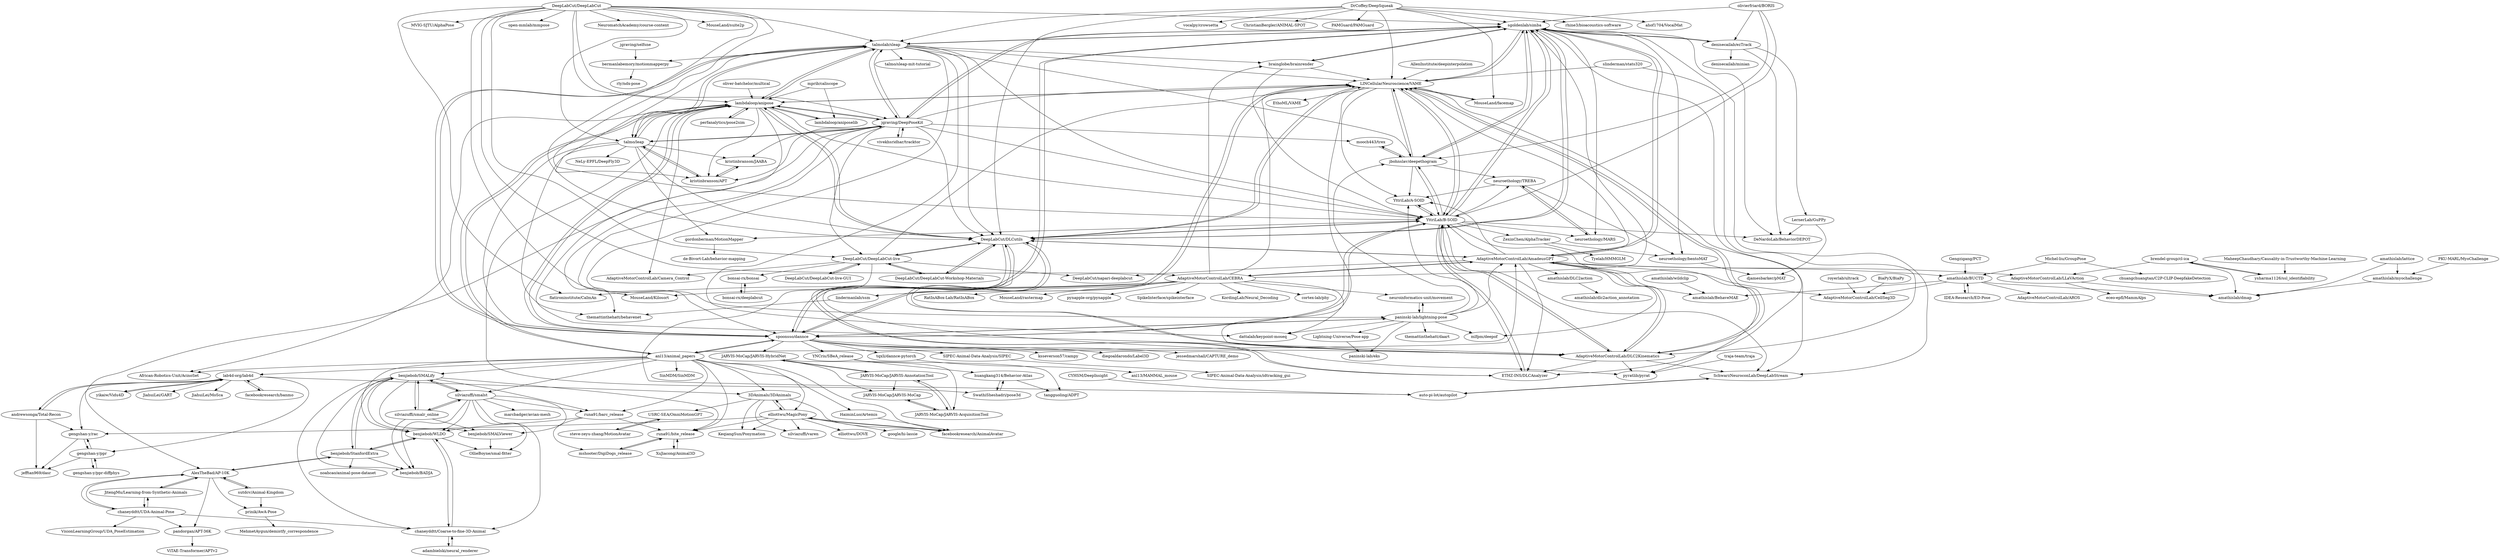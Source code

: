 digraph G {
"DeepLabCut/DeepLabCut" -> "sgoldenlab/simba"
"DeepLabCut/DeepLabCut" -> "talmolab/sleap"
"DeepLabCut/DeepLabCut" -> "flatironinstitute/CaImAn" ["e"=1]
"DeepLabCut/DeepLabCut" -> "open-mmlab/mmpose" ["e"=1]
"DeepLabCut/DeepLabCut" -> "lambdaloop/anipose"
"DeepLabCut/DeepLabCut" -> "AdaptiveMotorControlLab/CEBRA"
"DeepLabCut/DeepLabCut" -> "NeuromatchAcademy/course-content" ["e"=1]
"DeepLabCut/DeepLabCut" -> "jgraving/DeepPoseKit"
"DeepLabCut/DeepLabCut" -> "MouseLand/Kilosort" ["e"=1]
"DeepLabCut/DeepLabCut" -> "MouseLand/suite2p" ["e"=1]
"DeepLabCut/DeepLabCut" -> "DeepLabCut/DeepLabCut-live"
"DeepLabCut/DeepLabCut" -> "talmo/leap"
"DeepLabCut/DeepLabCut" -> "DeepLabCut/DLCutils"
"DeepLabCut/DeepLabCut" -> "YttriLab/B-SOID"
"DeepLabCut/DeepLabCut" -> "MVIG-SJTU/AlphaPose" ["e"=1]
"talmolab/sleap" -> "sgoldenlab/simba"
"talmolab/sleap" -> "spoonsso/dannce"
"talmolab/sleap" -> "jgraving/DeepPoseKit"
"talmolab/sleap" -> "talmo/leap"
"talmolab/sleap" -> "YttriLab/B-SOID"
"talmolab/sleap" -> "lambdaloop/anipose"
"talmolab/sleap" -> "LINCellularNeuroscience/VAME"
"talmolab/sleap" -> "kristinbranson/APT"
"talmolab/sleap" -> "jbohnslav/deepethogram"
"talmolab/sleap" -> "talmo/sleap-mit-tutorial"
"talmolab/sleap" -> "DeepLabCut/DLCutils"
"talmolab/sleap" -> "bermanlabemory/motionmapperpy"
"talmolab/sleap" -> "paninski-lab/lightning-pose"
"talmolab/sleap" -> "dattalab/keypoint-moseq"
"talmolab/sleap" -> "brainglobe/brainrender" ["e"=1]
"DeepLabCut/DLCutils" -> "YttriLab/B-SOID"
"DeepLabCut/DLCutils" -> "DeepLabCut/DeepLabCut-Workshop-Materials"
"DeepLabCut/DLCutils" -> "ETHZ-INS/DLCAnalyzer"
"DeepLabCut/DLCutils" -> "AdaptiveMotorControlLab/DLC2Kinematics"
"DeepLabCut/DLCutils" -> "LINCellularNeuroscience/VAME"
"DeepLabCut/DLCutils" -> "lambdaloop/anipose"
"DeepLabCut/DLCutils" -> "AdaptiveMotorControlLab/AmadeusGPT"
"DeepLabCut/DLCutils" -> "sgoldenlab/simba"
"DeepLabCut/DLCutils" -> "pyratlib/pyrat"
"DeepLabCut/DLCutils" -> "DeepLabCut/DeepLabCut-live"
"DeepLabCut/DeepLabCut-Workshop-Materials" -> "DeepLabCut/DLCutils"
"DeepLabCut/DeepLabCut-Workshop-Materials" -> "DeepLabCut/DeepLabCut-live"
"talmo/leap" -> "kristinbranson/APT"
"talmo/leap" -> "jgraving/DeepPoseKit"
"talmo/leap" -> "talmolab/sleap"
"talmo/leap" -> "DeepLabCut/DLCutils"
"talmo/leap" -> "lambdaloop/anipose"
"talmo/leap" -> "NeLy-EPFL/DeepFly3D"
"talmo/leap" -> "themattinthehatt/behavenet"
"talmo/leap" -> "spoonsso/dannce"
"talmo/leap" -> "gordonberman/MotionMapper"
"talmo/leap" -> "kristinbranson/JAABA"
"vivekhsridhar/tracktor" -> "jgraving/DeepPoseKit"
"lindermanlab/ssm" -> "themattinthehatt/behavenet" ["e"=1]
"olivierfriard/BORIS" -> "denisecailab/ezTrack"
"olivierfriard/BORIS" -> "sgoldenlab/simba"
"olivierfriard/BORIS" -> "jbohnslav/deepethogram"
"olivierfriard/BORIS" -> "YttriLab/B-SOID"
"YttriLab/B-SOID" -> "LINCellularNeuroscience/VAME"
"YttriLab/B-SOID" -> "sgoldenlab/simba"
"YttriLab/B-SOID" -> "DeepLabCut/DLCutils"
"YttriLab/B-SOID" -> "YttriLab/A-SOID"
"YttriLab/B-SOID" -> "AdaptiveMotorControlLab/DLC2Kinematics"
"YttriLab/B-SOID" -> "ETHZ-INS/DLCAnalyzer"
"YttriLab/B-SOID" -> "SchwarzNeuroconLab/DeepLabStream"
"YttriLab/B-SOID" -> "pyratlib/pyrat"
"YttriLab/B-SOID" -> "jbohnslav/deepethogram"
"YttriLab/B-SOID" -> "DeNardoLab/BehaviorDEPOT"
"YttriLab/B-SOID" -> "neuroethology/TREBA"
"YttriLab/B-SOID" -> "spoonsso/dannce"
"YttriLab/B-SOID" -> "gordonberman/MotionMapper"
"YttriLab/B-SOID" -> "neuroethology/MARS"
"YttriLab/B-SOID" -> "ZexinChen/AlphaTracker"
"lambdaloop/anipose" -> "spoonsso/dannce"
"lambdaloop/anipose" -> "lambdaloop/aniposelib"
"lambdaloop/anipose" -> "DeepLabCut/DLCutils"
"lambdaloop/anipose" -> "LINCellularNeuroscience/VAME"
"lambdaloop/anipose" -> "AdaptiveMotorControlLab/DLC2Kinematics"
"lambdaloop/anipose" -> "jgraving/DeepPoseKit"
"lambdaloop/anipose" -> "talmolab/sleap"
"lambdaloop/anipose" -> "SwathiSheshadri/pose3d"
"lambdaloop/anipose" -> "YttriLab/B-SOID"
"lambdaloop/anipose" -> "anl13/animal_papers"
"lambdaloop/anipose" -> "AdaptiveMotorControlLab/Camera_Control"
"lambdaloop/anipose" -> "kristinbranson/APT"
"lambdaloop/anipose" -> "talmo/leap"
"lambdaloop/anipose" -> "perfanalytics/pose2sim" ["e"=1]
"lambdaloop/anipose" -> "African-Robotics-Unit/AcinoSet"
"lambdaloop/aniposelib" -> "lambdaloop/anipose"
"DrCoffey/DeepSqueak" -> "sgoldenlab/simba"
"DrCoffey/DeepSqueak" -> "LINCellularNeuroscience/VAME"
"DrCoffey/DeepSqueak" -> "rhine3/bioacoustics-software" ["e"=1]
"DrCoffey/DeepSqueak" -> "ahof1704/VocalMat"
"DrCoffey/DeepSqueak" -> "vocalpy/crowsetta" ["e"=1]
"DrCoffey/DeepSqueak" -> "ChristianBergler/ANIMAL-SPOT" ["e"=1]
"DrCoffey/DeepSqueak" -> "PAMGuard/PAMGuard"
"DrCoffey/DeepSqueak" -> "talmolab/sleap"
"DrCoffey/DeepSqueak" -> "MouseLand/facemap" ["e"=1]
"DrCoffey/DeepSqueak" -> "DeepLabCut/DLCutils"
"spoonsso/dannce" -> "jessedmarshall/CAPTURE_demo"
"spoonsso/dannce" -> "diegoaldarondo/Label3D"
"spoonsso/dannce" -> "lambdaloop/anipose"
"spoonsso/dannce" -> "LINCellularNeuroscience/VAME"
"spoonsso/dannce" -> "talmolab/sleap"
"spoonsso/dannce" -> "YttriLab/B-SOID"
"spoonsso/dannce" -> "paninski-lab/lightning-pose"
"spoonsso/dannce" -> "tqxli/dannce-pytorch"
"spoonsso/dannce" -> "ksseverson57/campy"
"spoonsso/dannce" -> "SIPEC-Animal-Data-Analysis/SIPEC"
"spoonsso/dannce" -> "JARVIS-MoCap/JARVIS-HybridNet"
"spoonsso/dannce" -> "AdaptiveMotorControlLab/DLC2Kinematics"
"spoonsso/dannce" -> "anl13/animal_papers"
"spoonsso/dannce" -> "sgoldenlab/simba"
"spoonsso/dannce" -> "YNCris/SBeA_release"
"jgraving/DeepPoseKit" -> "talmo/leap"
"jgraving/DeepPoseKit" -> "kristinbranson/APT"
"jgraving/DeepPoseKit" -> "talmolab/sleap"
"jgraving/DeepPoseKit" -> "lambdaloop/anipose"
"jgraving/DeepPoseKit" -> "LINCellularNeuroscience/VAME"
"jgraving/DeepPoseKit" -> "DeepLabCut/DLCutils"
"jgraving/DeepPoseKit" -> "sgoldenlab/simba"
"jgraving/DeepPoseKit" -> "YttriLab/B-SOID"
"jgraving/DeepPoseKit" -> "vivekhsridhar/tracktor"
"jgraving/DeepPoseKit" -> "kristinbranson/JAABA"
"jgraving/DeepPoseKit" -> "AlexTheBad/AP-10K"
"jgraving/DeepPoseKit" -> "spoonsso/dannce"
"jgraving/DeepPoseKit" -> "mooch443/trex"
"jgraving/DeepPoseKit" -> "DeepLabCut/DeepLabCut-live"
"jgraving/DeepPoseKit" -> "themattinthehatt/behavenet"
"AdaptiveMotorControlLab/DLC2Kinematics" -> "YttriLab/B-SOID"
"AdaptiveMotorControlLab/DLC2Kinematics" -> "LINCellularNeuroscience/VAME"
"AdaptiveMotorControlLab/DLC2Kinematics" -> "DeepLabCut/DLCutils"
"AdaptiveMotorControlLab/DLC2Kinematics" -> "AdaptiveMotorControlLab/AmadeusGPT"
"AdaptiveMotorControlLab/DLC2Kinematics" -> "ETHZ-INS/DLCAnalyzer"
"AdaptiveMotorControlLab/DLC2Kinematics" -> "SchwarzNeuroconLab/DeepLabStream"
"AdaptiveMotorControlLab/DLC2Kinematics" -> "pyratlib/pyrat"
"SwathiSheshadri/pose3d" -> "huangkang314/Behavior-Atlas"
"benjiebob/SMALify" -> "silviazuffi/smalst"
"benjiebob/SMALify" -> "silviazuffi/smalr_online"
"benjiebob/SMALify" -> "benjiebob/WLDO"
"benjiebob/SMALify" -> "benjiebob/SMALViewer"
"benjiebob/SMALify" -> "chaneyddtt/Coarse-to-fine-3D-Animal"
"benjiebob/SMALify" -> "benjiebob/BADJA"
"benjiebob/SMALify" -> "runa91/barc_release"
"benjiebob/SMALify" -> "runa91/bite_release"
"benjiebob/SMALify" -> "benjiebob/StanfordExtra"
"traja-team/traja" -> "pyratlib/pyrat"
"BiaPyX/BiaPy" -> "AdaptiveMotorControlLab/CellSeg3D" ["e"=1]
"denisecailab/ezTrack" -> "denisecailab/minian" ["e"=1]
"denisecailab/ezTrack" -> "LernerLab/GuPPy"
"denisecailab/ezTrack" -> "sgoldenlab/simba"
"denisecailab/ezTrack" -> "DeNardoLab/BehaviorDEPOT"
"kristinbranson/JAABA" -> "kristinbranson/APT"
"benjiebob/SMALViewer" -> "OllieBoyne/smal-fitter"
"neuroinformatics-unit/movement" -> "paninski-lab/lightning-pose" ["e"=1]
"LINCellularNeuroscience/VAME" -> "YttriLab/B-SOID"
"LINCellularNeuroscience/VAME" -> "sgoldenlab/simba"
"LINCellularNeuroscience/VAME" -> "jbohnslav/deepethogram"
"LINCellularNeuroscience/VAME" -> "AdaptiveMotorControlLab/DLC2Kinematics"
"LINCellularNeuroscience/VAME" -> "spoonsso/dannce"
"LINCellularNeuroscience/VAME" -> "MouseLand/facemap" ["e"=1]
"LINCellularNeuroscience/VAME" -> "SchwarzNeuroconLab/DeepLabStream"
"LINCellularNeuroscience/VAME" -> "DeepLabCut/DLCutils"
"LINCellularNeuroscience/VAME" -> "dattalab/keypoint-moseq"
"LINCellularNeuroscience/VAME" -> "YttriLab/A-SOID"
"LINCellularNeuroscience/VAME" -> "lambdaloop/anipose"
"LINCellularNeuroscience/VAME" -> "EthoML/VAME"
"brainglobe/brainrender" -> "LINCellularNeuroscience/VAME" ["e"=1]
"brainglobe/brainrender" -> "sgoldenlab/simba" ["e"=1]
"brainglobe/brainrender" -> "YttriLab/B-SOID" ["e"=1]
"neuroethology/MARS" -> "neuroethology/TREBA"
"ETHZ-INS/DLCAnalyzer" -> "DeepLabCut/DLCutils"
"ETHZ-INS/DLCAnalyzer" -> "YttriLab/B-SOID"
"DeepLabCut/DeepLabCut-live" -> "DeepLabCut/DeepLabCut-live-GUI"
"DeepLabCut/DeepLabCut-live" -> "DeepLabCut/DLCutils"
"DeepLabCut/DeepLabCut-live" -> "DeepLabCut/napari-deeplabcut"
"DeepLabCut/DeepLabCut-live" -> "DeepLabCut/DeepLabCut-Workshop-Materials"
"DeepLabCut/DeepLabCut-live" -> "auto-pi-lot/autopilot"
"DeepLabCut/DeepLabCut-live" -> "LINCellularNeuroscience/VAME"
"DeepLabCut/DeepLabCut-live" -> "bonsai-rx/bonsai"
"DeepLabCut/DeepLabCut-live" -> "AdaptiveMotorControlLab/Camera_Control"
"silviazuffi/smalst" -> "silviazuffi/smalr_online"
"silviazuffi/smalst" -> "benjiebob/SMALify"
"silviazuffi/smalst" -> "benjiebob/BADJA"
"silviazuffi/smalst" -> "benjiebob/SMALViewer"
"silviazuffi/smalst" -> "benjiebob/WLDO"
"silviazuffi/smalst" -> "marcbadger/avian-mesh"
"silviazuffi/smalst" -> "chaneyddtt/Coarse-to-fine-3D-Animal"
"silviazuffi/smalst" -> "OllieBoyne/smal-fitter"
"silviazuffi/smalst" -> "runa91/barc_release"
"sgoldenlab/simba" -> "YttriLab/B-SOID"
"sgoldenlab/simba" -> "LINCellularNeuroscience/VAME"
"sgoldenlab/simba" -> "talmolab/sleap"
"sgoldenlab/simba" -> "jbohnslav/deepethogram"
"sgoldenlab/simba" -> "ETHZ-INS/DLCAnalyzer"
"sgoldenlab/simba" -> "DeepLabCut/DLCutils"
"sgoldenlab/simba" -> "SchwarzNeuroconLab/DeepLabStream"
"sgoldenlab/simba" -> "neuroethology/MARS"
"sgoldenlab/simba" -> "AdaptiveMotorControlLab/AmadeusGPT"
"sgoldenlab/simba" -> "denisecailab/ezTrack"
"sgoldenlab/simba" -> "spoonsso/dannce"
"sgoldenlab/simba" -> "brainglobe/brainrender" ["e"=1]
"sgoldenlab/simba" -> "DeNardoLab/BehaviorDEPOT"
"sgoldenlab/simba" -> "jgraving/DeepPoseKit"
"sgoldenlab/simba" -> "neuroethology/bentoMAT"
"huangkang314/Behavior-Atlas" -> "tangguoling/ADPT"
"huangkang314/Behavior-Atlas" -> "SwathiSheshadri/pose3d"
"anl13/animal_papers" -> "benjiebob/SMALify"
"anl13/animal_papers" -> "silviazuffi/smalst"
"anl13/animal_papers" -> "elliottwu/MagicPony"
"anl13/animal_papers" -> "spoonsso/dannce"
"anl13/animal_papers" -> "3DAnimals/3DAnimals"
"anl13/animal_papers" -> "HaiminLuo/Artemis"
"anl13/animal_papers" -> "lambdaloop/anipose"
"anl13/animal_papers" -> "facebookresearch/AnimalAvatar"
"anl13/animal_papers" -> "lab4d-org/lab4d"
"anl13/animal_papers" -> "African-Robotics-Unit/AcinoSet"
"anl13/animal_papers" -> "runa91/barc_release"
"anl13/animal_papers" -> "benjiebob/WLDO"
"anl13/animal_papers" -> "SinMDM/SinMDM" ["e"=1]
"anl13/animal_papers" -> "AdaptiveMotorControlLab/AmadeusGPT"
"anl13/animal_papers" -> "runa91/bite_release"
"gordonberman/MotionMapper" -> "de-Bivort-Lab/behavior-mapping"
"JitengMu/Learning-from-Synthetic-Animals" -> "chaneyddtt/UDA-Animal-Pose"
"JitengMu/Learning-from-Synthetic-Animals" -> "AlexTheBad/AP-10K"
"benjiebob/StanfordExtra" -> "benjiebob/WLDO"
"benjiebob/StanfordExtra" -> "benjiebob/BADJA"
"benjiebob/StanfordExtra" -> "AlexTheBad/AP-10K"
"benjiebob/StanfordExtra" -> "benjiebob/SMALify"
"benjiebob/StanfordExtra" -> "noahcao/animal-pose-dataset"
"CYHSM/DeepInsight" -> "auto-pi-lot/autopilot" ["e"=1]
"jbohnslav/deepethogram" -> "LINCellularNeuroscience/VAME"
"jbohnslav/deepethogram" -> "YttriLab/B-SOID"
"jbohnslav/deepethogram" -> "YttriLab/A-SOID"
"jbohnslav/deepethogram" -> "sgoldenlab/simba"
"jbohnslav/deepethogram" -> "mooch443/trex"
"jbohnslav/deepethogram" -> "neuroethology/TREBA"
"bonsai-rx/bonsai" -> "bonsai-rx/deeplabcut"
"mooch443/trex" -> "jbohnslav/deepethogram"
"DeepLabCut/DeepLabCut-live-GUI" -> "DeepLabCut/DeepLabCut-live"
"adambielski/neural_renderer" -> "chaneyddtt/Coarse-to-fine-3D-Animal"
"jgraving/selfsne" -> "bermanlabemory/motionmapperpy"
"bonsai-rx/deeplabcut" -> "bonsai-rx/bonsai"
"bermanlabemory/motionmapperpy" -> "rly/ndx-pose"
"SchwarzNeuroconLab/DeepLabStream" -> "auto-pi-lot/autopilot"
"LernerLab/GuPPy" -> "djamesbarker/pMAT"
"LernerLab/GuPPy" -> "DeNardoLab/BehaviorDEPOT"
"oliver-batchelor/multical" -> "lambdaloop/anipose" ["e"=1]
"silviazuffi/smalr_online" -> "silviazuffi/smalst"
"silviazuffi/smalr_online" -> "benjiebob/SMALify"
"silviazuffi/smalr_online" -> "benjiebob/SMALViewer"
"silviazuffi/smalr_online" -> "benjiebob/BADJA"
"paninski-lab/lightning-pose" -> "Lightning-Universe/Pose-app"
"paninski-lab/lightning-pose" -> "paninski-lab/eks"
"paninski-lab/lightning-pose" -> "neuroinformatics-unit/movement" ["e"=1]
"paninski-lab/lightning-pose" -> "spoonsso/dannce"
"paninski-lab/lightning-pose" -> "mlfpm/deepof"
"paninski-lab/lightning-pose" -> "YttriLab/A-SOID"
"paninski-lab/lightning-pose" -> "themattinthehatt/daart"
"paninski-lab/lightning-pose" -> "AdaptiveMotorControlLab/AmadeusGPT"
"paninski-lab/lightning-pose" -> "jbohnslav/deepethogram"
"paninski-lab/lightning-pose" -> "dattalab/keypoint-moseq"
"SIPEC-Animal-Data-Analysis/SIPEC" -> "SIPEC-Animal-Data-Analysis/idtracking_gui"
"chaneyddtt/UDA-Animal-Pose" -> "JitengMu/Learning-from-Synthetic-Animals"
"chaneyddtt/UDA-Animal-Pose" -> "AlexTheBad/AP-10K"
"chaneyddtt/UDA-Animal-Pose" -> "VisionLearningGroup/UDA_PoseEstimation"
"chaneyddtt/UDA-Animal-Pose" -> "chaneyddtt/Coarse-to-fine-3D-Animal"
"chaneyddtt/UDA-Animal-Pose" -> "pandorgan/APT-36K"
"ZexinChen/AlphaTracker" -> "neuroethology/bentoMAT"
"ZexinChen/AlphaTracker" -> "Tyelab/HMMGLM"
"neuroethology/TREBA" -> "neuroethology/MARS"
"neuroethology/TREBA" -> "neuroethology/bentoMAT"
"neuroethology/TREBA" -> "YttriLab/A-SOID"
"slinderman/stats320" -> "LINCellularNeuroscience/VAME" ["e"=1]
"slinderman/stats320" -> "AdaptiveMotorControlLab/DLC2Kinematics" ["e"=1]
"brendel-group/cl-ica" -> "amathislab/dmap"
"brendel-group/cl-ica" -> "ysharma1126/ssl_identifiability"
"brendel-group/cl-ica" -> "AdaptiveMotorControlLab/LLaVAction"
"benjiebob/WLDO" -> "chaneyddtt/Coarse-to-fine-3D-Animal"
"benjiebob/WLDO" -> "benjiebob/StanfordExtra"
"benjiebob/WLDO" -> "OllieBoyne/smal-fitter"
"JARVIS-MoCap/JARVIS-HybridNet" -> "JARVIS-MoCap/JARVIS-AnnotationTool"
"JARVIS-MoCap/JARVIS-HybridNet" -> "JARVIS-MoCap/JARVIS-AcquisitionTool"
"JARVIS-MoCap/JARVIS-HybridNet" -> "JARVIS-MoCap/JARVIS-MoCap"
"JARVIS-MoCap/JARVIS-AnnotationTool" -> "JARVIS-MoCap/JARVIS-AcquisitionTool"
"JARVIS-MoCap/JARVIS-AnnotationTool" -> "JARVIS-MoCap/JARVIS-HybridNet"
"JARVIS-MoCap/JARVIS-AnnotationTool" -> "JARVIS-MoCap/JARVIS-MoCap"
"AllenInstitute/deepinterpolation" -> "LINCellularNeuroscience/VAME" ["e"=1]
"kristinbranson/APT" -> "talmo/leap"
"kristinbranson/APT" -> "kristinbranson/JAABA"
"JARVIS-MoCap/JARVIS-AcquisitionTool" -> "JARVIS-MoCap/JARVIS-AnnotationTool"
"JARVIS-MoCap/JARVIS-AcquisitionTool" -> "JARVIS-MoCap/JARVIS-MoCap"
"JARVIS-MoCap/JARVIS-MoCap" -> "JARVIS-MoCap/JARVIS-AcquisitionTool"
"HaiminLuo/Artemis" -> "facebookresearch/AnimalAvatar"
"AdaptiveMotorControlLab/CEBRA" -> "AdaptiveMotorControlLab/AmadeusGPT"
"AdaptiveMotorControlLab/CEBRA" -> "pynapple-org/pynapple" ["e"=1]
"AdaptiveMotorControlLab/CEBRA" -> "SpikeInterface/spikeinterface" ["e"=1]
"AdaptiveMotorControlLab/CEBRA" -> "MouseLand/Kilosort" ["e"=1]
"AdaptiveMotorControlLab/CEBRA" -> "KordingLab/Neural_Decoding" ["e"=1]
"AdaptiveMotorControlLab/CEBRA" -> "brainglobe/brainrender" ["e"=1]
"AdaptiveMotorControlLab/CEBRA" -> "LINCellularNeuroscience/VAME"
"AdaptiveMotorControlLab/CEBRA" -> "flatironinstitute/CaImAn" ["e"=1]
"AdaptiveMotorControlLab/CEBRA" -> "AdaptiveMotorControlLab/DLC2Kinematics"
"AdaptiveMotorControlLab/CEBRA" -> "cortex-lab/phy" ["e"=1]
"AdaptiveMotorControlLab/CEBRA" -> "RatInABox-Lab/RatInABox" ["e"=1]
"AdaptiveMotorControlLab/CEBRA" -> "sgoldenlab/simba"
"AdaptiveMotorControlLab/CEBRA" -> "neuroinformatics-unit/movement" ["e"=1]
"AdaptiveMotorControlLab/CEBRA" -> "MouseLand/rastermap" ["e"=1]
"AdaptiveMotorControlLab/CEBRA" -> "lindermanlab/ssm" ["e"=1]
"facebookresearch/banmo" -> "lab4d-org/lab4d" ["e"=1]
"AlexTheBad/AP-10K" -> "JitengMu/Learning-from-Synthetic-Animals"
"AlexTheBad/AP-10K" -> "benjiebob/StanfordExtra"
"AlexTheBad/AP-10K" -> "chaneyddtt/UDA-Animal-Pose"
"AlexTheBad/AP-10K" -> "pandorgan/APT-36K"
"AlexTheBad/AP-10K" -> "sutdcv/Animal-Kingdom"
"AlexTheBad/AP-10K" -> "prinik/AwA-Pose"
"pandorgan/APT-36K" -> "ViTAE-Transformer/APTv2"
"MaheepChaudhary/Causality-in-Trustworthy-Machine-Learning" -> "ysharma1126/ssl_identifiability"
"sutdcv/Animal-Kingdom" -> "prinik/AwA-Pose"
"sutdcv/Animal-Kingdom" -> "AlexTheBad/AP-10K"
"Lightning-Universe/Pose-app" -> "paninski-lab/eks"
"ysharma1126/ssl_identifiability" -> "brendel-group/cl-ica"
"chaneyddtt/Coarse-to-fine-3D-Animal" -> "benjiebob/WLDO"
"chaneyddtt/Coarse-to-fine-3D-Animal" -> "adambielski/neural_renderer"
"prinik/AwA-Pose" -> "MehmetAygun/demistfy_correspondence"
"tqxli/dannce-pytorch" -> "anl13/MAMMAL_mouse"
"IDEA-Research/ED-Pose" -> "amathislab/BUCTD" ["e"=1]
"perfanalytics/pose2sim" -> "lambdaloop/anipose" ["e"=1]
"gengshan-y/rac" -> "jefftan969/dasr"
"gengshan-y/rac" -> "gengshan-y/ppr"
"royerlab/ultrack" -> "AdaptiveMotorControlLab/CellSeg3D" ["e"=1]
"YttriLab/A-SOID" -> "YttriLab/B-SOID"
"amathislab/DLC2action" -> "amathislab/dlc2action_annotation"
"runa91/barc_release" -> "runa91/bite_release"
"runa91/barc_release" -> "benjiebob/WLDO"
"runa91/barc_release" -> "mshooter/DigiDogs_release"
"mprib/caliscope" -> "lambdaloop/aniposelib" ["e"=1]
"mprib/caliscope" -> "lambdaloop/anipose" ["e"=1]
"PKU-MARL/MyoChallenge" -> "amathislab/myochallenge"
"amathislab/myochallenge" -> "amathislab/dmap"
"MouseLand/facemap" -> "LINCellularNeuroscience/VAME" ["e"=1]
"andrewsonga/Total-Recon" -> "gengshan-y/rac"
"andrewsonga/Total-Recon" -> "lab4d-org/lab4d"
"andrewsonga/Total-Recon" -> "jefftan969/dasr"
"lab4d-org/lab4d" -> "facebookresearch/banmo" ["e"=1]
"lab4d-org/lab4d" -> "gengshan-y/ppr"
"lab4d-org/lab4d" -> "yikaiw/Vidu4D" ["e"=1]
"lab4d-org/lab4d" -> "JiahuiLei/GART" ["e"=1]
"lab4d-org/lab4d" -> "gengshan-y/rac"
"lab4d-org/lab4d" -> "andrewsonga/Total-Recon"
"lab4d-org/lab4d" -> "3DAnimals/3DAnimals"
"lab4d-org/lab4d" -> "JiahuiLei/MoSca" ["e"=1]
"amathislab/BUCTD" -> "amathislab/dmap"
"amathislab/BUCTD" -> "AdaptiveMotorControlLab/CellSeg3D"
"amathislab/BUCTD" -> "amathislab/BehaveMAE"
"amathislab/BUCTD" -> "IDEA-Research/ED-Pose" ["e"=1]
"amathislab/BUCTD" -> "AdaptiveMotorControlLab/AROS"
"Michel-liu/GroupPose" -> "chuangchuangtan/C2P-CLIP-DeepfakeDetection" ["e"=1]
"Michel-liu/GroupPose" -> "amathislab/BUCTD"
"Gengzigang/PCT" -> "amathislab/BUCTD" ["e"=1]
"gengshan-y/ppr" -> "jefftan969/dasr"
"gengshan-y/ppr" -> "gengshan-y/ppr-diffphys"
"gengshan-y/ppr" -> "gengshan-y/rac"
"YNCris/SBeA_release" -> "huangkang314/Behavior-Atlas"
"YNCris/SBeA_release" -> "tangguoling/ADPT"
"AdaptiveMotorControlLab/AmadeusGPT" -> "AdaptiveMotorControlLab/DLC2Kinematics"
"AdaptiveMotorControlLab/AmadeusGPT" -> "AdaptiveMotorControlLab/CellSeg3D"
"AdaptiveMotorControlLab/AmadeusGPT" -> "amathislab/BUCTD"
"AdaptiveMotorControlLab/AmadeusGPT" -> "DeepLabCut/DLCutils"
"AdaptiveMotorControlLab/AmadeusGPT" -> "ETHZ-INS/DLCAnalyzer"
"AdaptiveMotorControlLab/AmadeusGPT" -> "AdaptiveMotorControlLab/CEBRA"
"AdaptiveMotorControlLab/AmadeusGPT" -> "DeepLabCut/napari-deeplabcut"
"AdaptiveMotorControlLab/AmadeusGPT" -> "AdaptiveMotorControlLab/LLaVAction"
"AdaptiveMotorControlLab/AmadeusGPT" -> "YttriLab/B-SOID"
"AdaptiveMotorControlLab/AmadeusGPT" -> "sgoldenlab/simba"
"AdaptiveMotorControlLab/AmadeusGPT" -> "amathislab/BehaveMAE"
"AdaptiveMotorControlLab/AmadeusGPT" -> "amathislab/DLC2action"
"AdaptiveMotorControlLab/AmadeusGPT" -> "mlfpm/deepof"
"AdaptiveMotorControlLab/AmadeusGPT" -> "YttriLab/A-SOID"
"AdaptiveMotorControlLab/AmadeusGPT" -> "LINCellularNeuroscience/VAME"
"elliottwu/MagicPony" -> "3DAnimals/3DAnimals"
"elliottwu/MagicPony" -> "facebookresearch/AnimalAvatar"
"elliottwu/MagicPony" -> "KeqiangSun/Ponymation"
"elliottwu/MagicPony" -> "elliottwu/DOVE"
"elliottwu/MagicPony" -> "gengshan-y/rac"
"elliottwu/MagicPony" -> "silviazuffi/varen"
"elliottwu/MagicPony" -> "google/hi-lassie"
"elliottwu/MagicPony" -> "runa91/bite_release"
"runa91/bite_release" -> "XuJiacong/Animal3D"
"runa91/bite_release" -> "mshooter/DigiDogs_release"
"gengshan-y/ppr-diffphys" -> "gengshan-y/ppr"
"amathislab/lattice" -> "amathislab/myochallenge" ["e"=1]
"amathislab/lattice" -> "amathislab/dmap" ["e"=1]
"XuJiacong/Animal3D" -> "runa91/bite_release"
"mshooter/DigiDogs_release" -> "runa91/bite_release"
"amathislab/wildclip" -> "amathislab/BehaveMAE"
"yikaiw/Vidu4D" -> "lab4d-org/lab4d" ["e"=1]
"steve-zeyu-zhang/MotionAvatar" -> "USRC-SEA/OmniMotionGPT"
"3DAnimals/3DAnimals" -> "elliottwu/MagicPony"
"3DAnimals/3DAnimals" -> "silviazuffi/varen"
"3DAnimals/3DAnimals" -> "facebookresearch/AnimalAvatar"
"3DAnimals/3DAnimals" -> "USRC-SEA/OmniMotionGPT"
"3DAnimals/3DAnimals" -> "KeqiangSun/Ponymation"
"USRC-SEA/OmniMotionGPT" -> "steve-zeyu-zhang/MotionAvatar"
"facebookresearch/AnimalAvatar" -> "elliottwu/MagicPony"
"neuroethology/bentoMAT" -> "djamesbarker/pMAT"
"auto-pi-lot/autopilot" -> "SchwarzNeuroconLab/DeepLabStream"
"AdaptiveMotorControlLab/LLaVAction" -> "eceo-epfl/MammAlps"
"AdaptiveMotorControlLab/LLaVAction" -> "amathislab/dmap"
"DeepLabCut/DeepLabCut" ["l"="60.572,34.598"]
"sgoldenlab/simba" ["l"="60.619,34.62"]
"talmolab/sleap" ["l"="60.633,34.591"]
"flatironinstitute/CaImAn" ["l"="60.547,34.144", "c"=441]
"open-mmlab/mmpose" ["l"="31.794,28.089", "c"=352]
"lambdaloop/anipose" ["l"="60.658,34.579"]
"AdaptiveMotorControlLab/CEBRA" ["l"="60.62,34.652"]
"NeuromatchAcademy/course-content" ["l"="60.798,34.173", "c"=441]
"jgraving/DeepPoseKit" ["l"="60.626,34.574"]
"MouseLand/Kilosort" ["l"="60.594,34.201", "c"=441]
"MouseLand/suite2p" ["l"="60.552,34.169", "c"=441]
"DeepLabCut/DeepLabCut-live" ["l"="60.638,34.561"]
"talmo/leap" ["l"="60.607,34.582"]
"DeepLabCut/DLCutils" ["l"="60.627,34.602"]
"YttriLab/B-SOID" ["l"="60.633,34.623"]
"MVIG-SJTU/AlphaPose" ["l"="31.738,28.071", "c"=352]
"spoonsso/dannce" ["l"="60.68,34.6"]
"LINCellularNeuroscience/VAME" ["l"="60.644,34.608"]
"kristinbranson/APT" ["l"="60.612,34.564"]
"jbohnslav/deepethogram" ["l"="60.626,34.635"]
"talmo/sleap-mit-tutorial" ["l"="60.658,34.559"]
"bermanlabemory/motionmapperpy" ["l"="60.546,34.554"]
"paninski-lab/lightning-pose" ["l"="60.685,34.635"]
"dattalab/keypoint-moseq" ["l"="60.68,34.615"]
"brainglobe/brainrender" ["l"="60.61,34.229", "c"=441]
"DeepLabCut/DeepLabCut-Workshop-Materials" ["l"="60.624,34.553"]
"ETHZ-INS/DLCAnalyzer" ["l"="60.644,34.631"]
"AdaptiveMotorControlLab/DLC2Kinematics" ["l"="60.651,34.621"]
"AdaptiveMotorControlLab/AmadeusGPT" ["l"="60.664,34.643"]
"pyratlib/pyrat" ["l"="60.597,34.63"]
"NeLy-EPFL/DeepFly3D" ["l"="60.539,34.571"]
"themattinthehatt/behavenet" ["l"="60.586,34.551"]
"gordonberman/MotionMapper" ["l"="60.572,34.624"]
"kristinbranson/JAABA" ["l"="60.602,34.55"]
"vivekhsridhar/tracktor" ["l"="60.614,34.533"]
"lindermanlab/ssm" ["l"="60.709,34.206", "c"=441]
"olivierfriard/BORIS" ["l"="60.593,34.655"]
"denisecailab/ezTrack" ["l"="60.57,34.648"]
"YttriLab/A-SOID" ["l"="60.647,34.643"]
"SchwarzNeuroconLab/DeepLabStream" ["l"="60.66,34.605"]
"DeNardoLab/BehaviorDEPOT" ["l"="60.587,34.642"]
"neuroethology/TREBA" ["l"="60.631,34.669"]
"neuroethology/MARS" ["l"="60.644,34.657"]
"ZexinChen/AlphaTracker" ["l"="60.613,34.685"]
"lambdaloop/aniposelib" ["l"="60.68,34.559"]
"SwathiSheshadri/pose3d" ["l"="60.682,34.539"]
"anl13/animal_papers" ["l"="60.748,34.564"]
"AdaptiveMotorControlLab/Camera_Control" ["l"="60.658,34.544"]
"perfanalytics/pose2sim" ["l"="61.158,15.967", "c"=184]
"African-Robotics-Unit/AcinoSet" ["l"="60.714,34.568"]
"DrCoffey/DeepSqueak" ["l"="60.586,34.571"]
"rhine3/bioacoustics-software" ["l"="-52.527,10.63", "c"=19]
"ahof1704/VocalMat" ["l"="60.561,34.549"]
"vocalpy/crowsetta" ["l"="-52.619,10.908", "c"=19]
"ChristianBergler/ANIMAL-SPOT" ["l"="-52.553,10.642", "c"=19]
"PAMGuard/PAMGuard" ["l"="60.555,34.535"]
"MouseLand/facemap" ["l"="60.559,34.186", "c"=441]
"jessedmarshall/CAPTURE_demo" ["l"="60.711,34.602"]
"diegoaldarondo/Label3D" ["l"="60.709,34.617"]
"tqxli/dannce-pytorch" ["l"="60.724,34.615"]
"ksseverson57/campy" ["l"="60.714,34.588"]
"SIPEC-Animal-Data-Analysis/SIPEC" ["l"="60.733,34.602"]
"JARVIS-MoCap/JARVIS-HybridNet" ["l"="60.746,34.637"]
"YNCris/SBeA_release" ["l"="60.705,34.553"]
"AlexTheBad/AP-10K" ["l"="60.692,34.475"]
"mooch443/trex" ["l"="60.602,34.613"]
"huangkang314/Behavior-Atlas" ["l"="60.699,34.53"]
"benjiebob/SMALify" ["l"="60.766,34.507"]
"silviazuffi/smalst" ["l"="60.782,34.505"]
"silviazuffi/smalr_online" ["l"="60.79,34.489"]
"benjiebob/WLDO" ["l"="60.752,34.509"]
"benjiebob/SMALViewer" ["l"="60.8,34.504"]
"chaneyddtt/Coarse-to-fine-3D-Animal" ["l"="60.756,34.483"]
"benjiebob/BADJA" ["l"="60.77,34.486"]
"runa91/barc_release" ["l"="60.765,34.529"]
"runa91/bite_release" ["l"="60.786,34.539"]
"benjiebob/StanfordExtra" ["l"="60.738,34.487"]
"traja-team/traja" ["l"="60.536,34.651"]
"BiaPyX/BiaPy" ["l"="41.734,26.472", "c"=712]
"AdaptiveMotorControlLab/CellSeg3D" ["l"="60.69,34.683"]
"denisecailab/minian" ["l"="60.469,34.106", "c"=441]
"LernerLab/GuPPy" ["l"="60.559,34.672"]
"OllieBoyne/smal-fitter" ["l"="60.786,34.517"]
"neuroinformatics-unit/movement" ["l"="60.593,34.248", "c"=441]
"EthoML/VAME" ["l"="60.671,34.626"]
"DeepLabCut/DeepLabCut-live-GUI" ["l"="60.641,34.531"]
"DeepLabCut/napari-deeplabcut" ["l"="60.665,34.594"]
"auto-pi-lot/autopilot" ["l"="60.68,34.579"]
"bonsai-rx/bonsai" ["l"="60.609,34.501"]
"marcbadger/avian-mesh" ["l"="60.818,34.483"]
"neuroethology/bentoMAT" ["l"="60.597,34.675"]
"tangguoling/ADPT" ["l"="60.716,34.535"]
"elliottwu/MagicPony" ["l"="60.817,34.564"]
"3DAnimals/3DAnimals" ["l"="60.814,34.579"]
"HaiminLuo/Artemis" ["l"="60.779,34.584"]
"facebookresearch/AnimalAvatar" ["l"="60.793,34.567"]
"lab4d-org/lab4d" ["l"="60.847,34.553"]
"SinMDM/SinMDM" ["l"="30.46,28.631", "c"=94]
"de-Bivort-Lab/behavior-mapping" ["l"="60.536,34.629"]
"JitengMu/Learning-from-Synthetic-Animals" ["l"="60.698,34.455"]
"chaneyddtt/UDA-Animal-Pose" ["l"="60.719,34.457"]
"noahcao/animal-pose-dataset" ["l"="60.748,34.457"]
"CYHSM/DeepInsight" ["l"="60.665,34.196", "c"=441]
"bonsai-rx/deeplabcut" ["l"="60.596,34.48"]
"adambielski/neural_renderer" ["l"="60.77,34.463"]
"jgraving/selfsne" ["l"="60.497,34.535"]
"rly/ndx-pose" ["l"="60.522,34.543"]
"djamesbarker/pMAT" ["l"="60.568,34.692"]
"oliver-batchelor/multical" ["l"="59.714,10.799", "c"=87]
"Lightning-Universe/Pose-app" ["l"="60.708,34.656"]
"paninski-lab/eks" ["l"="60.715,34.643"]
"mlfpm/deepof" ["l"="60.688,34.659"]
"themattinthehatt/daart" ["l"="60.724,34.659"]
"SIPEC-Animal-Data-Analysis/idtracking_gui" ["l"="60.758,34.608"]
"VisionLearningGroup/UDA_PoseEstimation" ["l"="60.732,34.435"]
"pandorgan/APT-36K" ["l"="60.705,34.438"]
"Tyelab/HMMGLM" ["l"="60.604,34.707"]
"slinderman/stats320" ["l"="60.73,34.186", "c"=441]
"brendel-group/cl-ica" ["l"="60.728,34.748"]
"amathislab/dmap" ["l"="60.721,34.727"]
"ysharma1126/ssl_identifiability" ["l"="60.738,34.771"]
"AdaptiveMotorControlLab/LLaVAction" ["l"="60.711,34.706"]
"JARVIS-MoCap/JARVIS-AnnotationTool" ["l"="60.766,34.642"]
"JARVIS-MoCap/JARVIS-AcquisitionTool" ["l"="60.762,34.655"]
"JARVIS-MoCap/JARVIS-MoCap" ["l"="60.776,34.652"]
"AllenInstitute/deepinterpolation" ["l"="60.509,34.176", "c"=441]
"pynapple-org/pynapple" ["l"="60.64,34.183", "c"=441]
"SpikeInterface/spikeinterface" ["l"="60.586,34.174", "c"=441]
"KordingLab/Neural_Decoding" ["l"="60.702,34.192", "c"=441]
"cortex-lab/phy" ["l"="60.586,34.189", "c"=441]
"RatInABox-Lab/RatInABox" ["l"="60.708,34.103", "c"=441]
"MouseLand/rastermap" ["l"="60.617,34.192", "c"=441]
"facebookresearch/banmo" ["l"="31.849,29.7", "c"=124]
"sutdcv/Animal-Kingdom" ["l"="60.67,34.457"]
"prinik/AwA-Pose" ["l"="60.675,34.442"]
"ViTAE-Transformer/APTv2" ["l"="60.707,34.414"]
"MaheepChaudhary/Causality-in-Trustworthy-Machine-Learning" ["l"="60.749,34.796"]
"MehmetAygun/demistfy_correspondence" ["l"="60.665,34.421"]
"anl13/MAMMAL_mouse" ["l"="60.748,34.621"]
"IDEA-Research/ED-Pose" ["l"="31.913,28.244", "c"=352]
"amathislab/BUCTD" ["l"="60.688,34.706"]
"gengshan-y/rac" ["l"="60.868,34.545"]
"jefftan969/dasr" ["l"="60.896,34.545"]
"gengshan-y/ppr" ["l"="60.884,34.532"]
"royerlab/ultrack" ["l"="41.744,26.485", "c"=712]
"amathislab/DLC2action" ["l"="60.657,34.682"]
"amathislab/dlc2action_annotation" ["l"="60.648,34.705"]
"mshooter/DigiDogs_release" ["l"="60.773,34.544"]
"mprib/caliscope" ["l"="61.192,15.913", "c"=184]
"PKU-MARL/MyoChallenge" ["l"="60.769,34.749"]
"amathislab/myochallenge" ["l"="60.75,34.739"]
"andrewsonga/Total-Recon" ["l"="60.884,34.56"]
"yikaiw/Vidu4D" ["l"="64.242,3.309", "c"=49]
"JiahuiLei/GART" ["l"="32.062,29.709", "c"=124]
"JiahuiLei/MoSca" ["l"="64.219,3.178", "c"=49]
"amathislab/BehaveMAE" ["l"="60.671,34.691"]
"AdaptiveMotorControlLab/AROS" ["l"="60.695,34.727"]
"Michel-liu/GroupPose" ["l"="60.68,34.742"]
"chuangchuangtan/C2P-CLIP-DeepfakeDetection" ["l"="31.195,30.016", "c"=836]
"Gengzigang/PCT" ["l"="31.871,28.297", "c"=352]
"gengshan-y/ppr-diffphys" ["l"="60.904,34.522"]
"KeqiangSun/Ponymation" ["l"="60.833,34.573"]
"elliottwu/DOVE" ["l"="60.854,34.574"]
"silviazuffi/varen" ["l"="60.827,34.591"]
"google/hi-lassie" ["l"="60.841,34.584"]
"XuJiacong/Animal3D" ["l"="60.806,34.532"]
"amathislab/lattice" ["l"="61.115,16.144", "c"=184]
"amathislab/wildclip" ["l"="60.664,34.715"]
"steve-zeyu-zhang/MotionAvatar" ["l"="60.867,34.615"]
"USRC-SEA/OmniMotionGPT" ["l"="60.85,34.605"]
"eceo-epfl/MammAlps" ["l"="60.733,34.713"]
}